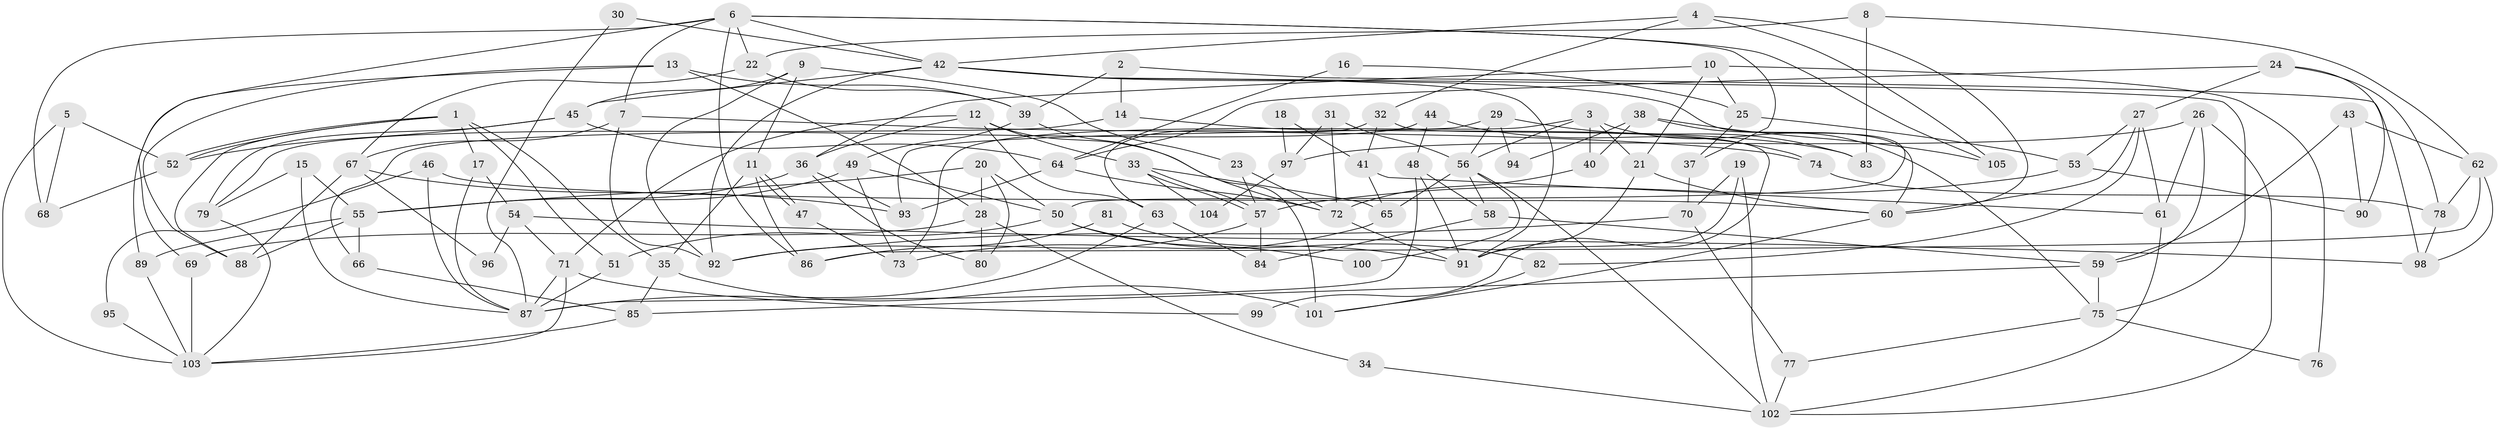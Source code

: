 // coarse degree distribution, {5: 0.16901408450704225, 3: 0.16901408450704225, 8: 0.07042253521126761, 4: 0.22535211267605634, 7: 0.09859154929577464, 2: 0.14084507042253522, 6: 0.07042253521126761, 9: 0.04225352112676056, 10: 0.014084507042253521}
// Generated by graph-tools (version 1.1) at 2025/41/03/06/25 10:41:59]
// undirected, 105 vertices, 210 edges
graph export_dot {
graph [start="1"]
  node [color=gray90,style=filled];
  1;
  2;
  3;
  4;
  5;
  6;
  7;
  8;
  9;
  10;
  11;
  12;
  13;
  14;
  15;
  16;
  17;
  18;
  19;
  20;
  21;
  22;
  23;
  24;
  25;
  26;
  27;
  28;
  29;
  30;
  31;
  32;
  33;
  34;
  35;
  36;
  37;
  38;
  39;
  40;
  41;
  42;
  43;
  44;
  45;
  46;
  47;
  48;
  49;
  50;
  51;
  52;
  53;
  54;
  55;
  56;
  57;
  58;
  59;
  60;
  61;
  62;
  63;
  64;
  65;
  66;
  67;
  68;
  69;
  70;
  71;
  72;
  73;
  74;
  75;
  76;
  77;
  78;
  79;
  80;
  81;
  82;
  83;
  84;
  85;
  86;
  87;
  88;
  89;
  90;
  91;
  92;
  93;
  94;
  95;
  96;
  97;
  98;
  99;
  100;
  101;
  102;
  103;
  104;
  105;
  1 -- 88;
  1 -- 52;
  1 -- 52;
  1 -- 17;
  1 -- 35;
  1 -- 51;
  2 -- 98;
  2 -- 14;
  2 -- 39;
  3 -- 40;
  3 -- 21;
  3 -- 56;
  3 -- 73;
  3 -- 75;
  4 -- 32;
  4 -- 42;
  4 -- 60;
  4 -- 105;
  5 -- 68;
  5 -- 52;
  5 -- 103;
  6 -- 7;
  6 -- 42;
  6 -- 22;
  6 -- 37;
  6 -- 68;
  6 -- 69;
  6 -- 86;
  6 -- 105;
  7 -- 92;
  7 -- 74;
  7 -- 67;
  8 -- 62;
  8 -- 22;
  8 -- 83;
  9 -- 45;
  9 -- 11;
  9 -- 23;
  9 -- 92;
  10 -- 25;
  10 -- 36;
  10 -- 21;
  10 -- 76;
  11 -- 35;
  11 -- 47;
  11 -- 47;
  11 -- 86;
  12 -- 36;
  12 -- 71;
  12 -- 33;
  12 -- 63;
  12 -- 72;
  13 -- 28;
  13 -- 39;
  13 -- 88;
  13 -- 89;
  14 -- 66;
  14 -- 83;
  15 -- 87;
  15 -- 55;
  15 -- 79;
  16 -- 64;
  16 -- 25;
  17 -- 87;
  17 -- 54;
  18 -- 41;
  18 -- 97;
  19 -- 102;
  19 -- 91;
  19 -- 70;
  20 -- 50;
  20 -- 55;
  20 -- 28;
  20 -- 80;
  21 -- 91;
  21 -- 60;
  22 -- 39;
  22 -- 67;
  23 -- 57;
  23 -- 72;
  24 -- 64;
  24 -- 27;
  24 -- 78;
  24 -- 90;
  25 -- 53;
  25 -- 37;
  26 -- 59;
  26 -- 61;
  26 -- 97;
  26 -- 102;
  27 -- 53;
  27 -- 60;
  27 -- 61;
  27 -- 82;
  28 -- 69;
  28 -- 34;
  28 -- 80;
  29 -- 93;
  29 -- 56;
  29 -- 83;
  29 -- 94;
  30 -- 42;
  30 -- 87;
  31 -- 56;
  31 -- 72;
  31 -- 97;
  32 -- 63;
  32 -- 41;
  32 -- 99;
  33 -- 57;
  33 -- 57;
  33 -- 65;
  33 -- 104;
  34 -- 102;
  35 -- 101;
  35 -- 85;
  36 -- 80;
  36 -- 93;
  36 -- 55;
  37 -- 70;
  38 -- 105;
  38 -- 50;
  38 -- 40;
  38 -- 94;
  39 -- 101;
  39 -- 49;
  40 -- 72;
  41 -- 61;
  41 -- 65;
  42 -- 92;
  42 -- 60;
  42 -- 45;
  42 -- 75;
  42 -- 91;
  43 -- 62;
  43 -- 59;
  43 -- 90;
  44 -- 79;
  44 -- 48;
  44 -- 74;
  45 -- 79;
  45 -- 52;
  45 -- 64;
  46 -- 87;
  46 -- 60;
  46 -- 95;
  47 -- 73;
  48 -- 91;
  48 -- 58;
  48 -- 87;
  49 -- 55;
  49 -- 50;
  49 -- 73;
  50 -- 51;
  50 -- 82;
  50 -- 100;
  51 -- 87;
  52 -- 68;
  53 -- 90;
  53 -- 57;
  54 -- 71;
  54 -- 96;
  54 -- 98;
  55 -- 88;
  55 -- 66;
  55 -- 89;
  56 -- 65;
  56 -- 58;
  56 -- 100;
  56 -- 102;
  57 -- 86;
  57 -- 84;
  58 -- 59;
  58 -- 84;
  59 -- 85;
  59 -- 75;
  60 -- 101;
  61 -- 102;
  62 -- 78;
  62 -- 86;
  62 -- 98;
  63 -- 84;
  63 -- 87;
  64 -- 72;
  64 -- 93;
  65 -- 73;
  66 -- 85;
  67 -- 88;
  67 -- 93;
  67 -- 96;
  69 -- 103;
  70 -- 77;
  70 -- 92;
  71 -- 103;
  71 -- 87;
  71 -- 99;
  72 -- 91;
  74 -- 78;
  75 -- 76;
  75 -- 77;
  77 -- 102;
  78 -- 98;
  79 -- 103;
  81 -- 91;
  81 -- 92;
  82 -- 101;
  85 -- 103;
  89 -- 103;
  95 -- 103;
  97 -- 104;
}
